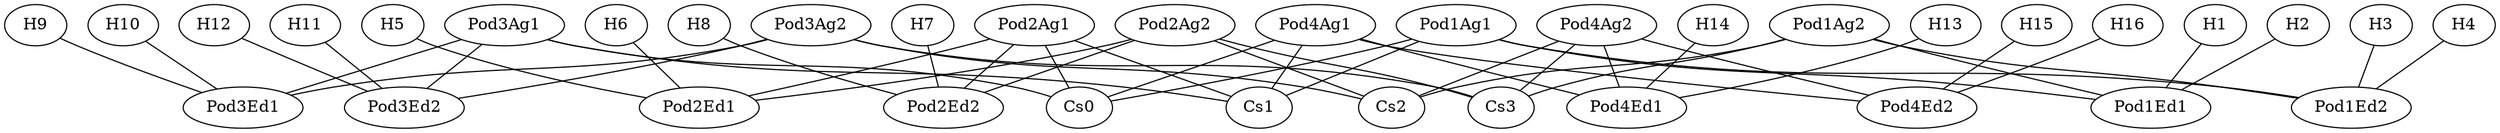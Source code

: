 graph G {
Cs0[cpu=1 type=switch];
Cs1[cpu=1 type=switch];
Cs2[cpu=1 type=switch];
Cs3[cpu=1 type=switch];
Pod1Ag1[cpu=1 type=switch];
Pod1Ag2[cpu=1 type=switch];
Pod2Ag1[cpu=1 type=switch];
Pod2Ag2[cpu=1 type=switch];
Pod3Ag1[cpu=1 type=switch];
Pod3Ag2[cpu=1 type=switch];
Pod4Ag1[cpu=1 type=switch];
Pod4Ag2[cpu=1 type=switch];
Pod1Ed1[cpu=1 type=switch];
Pod1Ed2[cpu=1 type=switch];
Pod2Ed1[cpu=1 type=switch];
Pod2Ed2[cpu=1 type=switch];
Pod3Ed1[cpu=1 type=switch];
Pod3Ed2[cpu=1 type=switch];
Pod4Ed1[cpu=1 type=switch];
Pod4Ed2[cpu=1 type=switch];
H1[cpu=2 type=host hadoop=namenode];
H2[cpu=2 type=host];
H3[cpu=2 type=host];
H4[cpu=2 type=host];
H5[cpu=2 type=host hadoop=resourcemanager];
H6[cpu=2 type=host];
H7[cpu=2 type=host];
H8[cpu=2 type=host];
H9[cpu=2 type=host];
H10[cpu=2 type=host];
H11[cpu=2 type=host];
H12[cpu=2 type=host];
H13[cpu=2 type=host];
H14[cpu=2 type=host];
H15[cpu=2 type=host];
H16[cpu=2 type=host];
H1--Pod1Ed1 [bandwidth=100];
H2--Pod1Ed1 [bandwidth=100];
H3--Pod1Ed2 [bandwidth=100];
H4--Pod1Ed2 [bandwidth=100];
H5--Pod2Ed1 [bandwidth=100];
H6--Pod2Ed1 [bandwidth=100];
H7--Pod2Ed2 [bandwidth=100];
H8--Pod2Ed2 [bandwidth=100];
H9--Pod3Ed1 [bandwidth=100];
H10--Pod3Ed1 [bandwidth=100];
H11--Pod3Ed2 [bandwidth=100];
H12--Pod3Ed2 [bandwidth=100];
H13--Pod4Ed1 [bandwidth=100];
H14--Pod4Ed1 [bandwidth=100];
H15--Pod4Ed2 [bandwidth=100];
H16--Pod4Ed2 [bandwidth=100];
Pod1Ag1--Cs0 [bandwidth=100];
Pod1Ag1--Pod1Ed1 [bandwidth=100];
Pod1Ag1--Cs1 [bandwidth=100];
Pod1Ag1--Pod1Ed2 [bandwidth=100];
Pod1Ag2--Cs2 [bandwidth=100];
Pod1Ag2--Pod1Ed1 [bandwidth=100];
Pod1Ag2--Cs3 [bandwidth=100];
Pod1Ag2--Pod1Ed2 [bandwidth=100];
Pod2Ag1--Cs0 [bandwidth=100];
Pod2Ag1--Pod2Ed1 [bandwidth=100];
Pod2Ag1--Cs1 [bandwidth=100];
Pod2Ag1--Pod2Ed2 [bandwidth=100];
Pod2Ag2--Cs2 [bandwidth=100];
Pod2Ag2--Pod2Ed1 [bandwidth=100];
Pod2Ag2--Cs3 [bandwidth=100];
Pod2Ag2--Pod2Ed2 [bandwidth=100];
Pod3Ag1--Cs0 [bandwidth=100];
Pod3Ag1--Pod3Ed1 [bandwidth=100];
Pod3Ag1--Cs1 [bandwidth=100];
Pod3Ag1--Pod3Ed2 [bandwidth=100];
Pod3Ag2--Cs2 [bandwidth=100];
Pod3Ag2--Pod3Ed1 [bandwidth=100];
Pod3Ag2--Cs3 [bandwidth=100];
Pod3Ag2--Pod3Ed2 [bandwidth=100];
Pod4Ag1--Cs0 [bandwidth=100];
Pod4Ag1--Pod4Ed1 [bandwidth=100];
Pod4Ag1--Cs1 [bandwidth=100];
Pod4Ag1--Pod4Ed2 [bandwidth=100];
Pod4Ag2--Cs2 [bandwidth=100];
Pod4Ag2--Pod4Ed1 [bandwidth=100];
Pod4Ag2--Cs3 [bandwidth=100];
Pod4Ag2--Pod4Ed2 [bandwidth=100];
}
